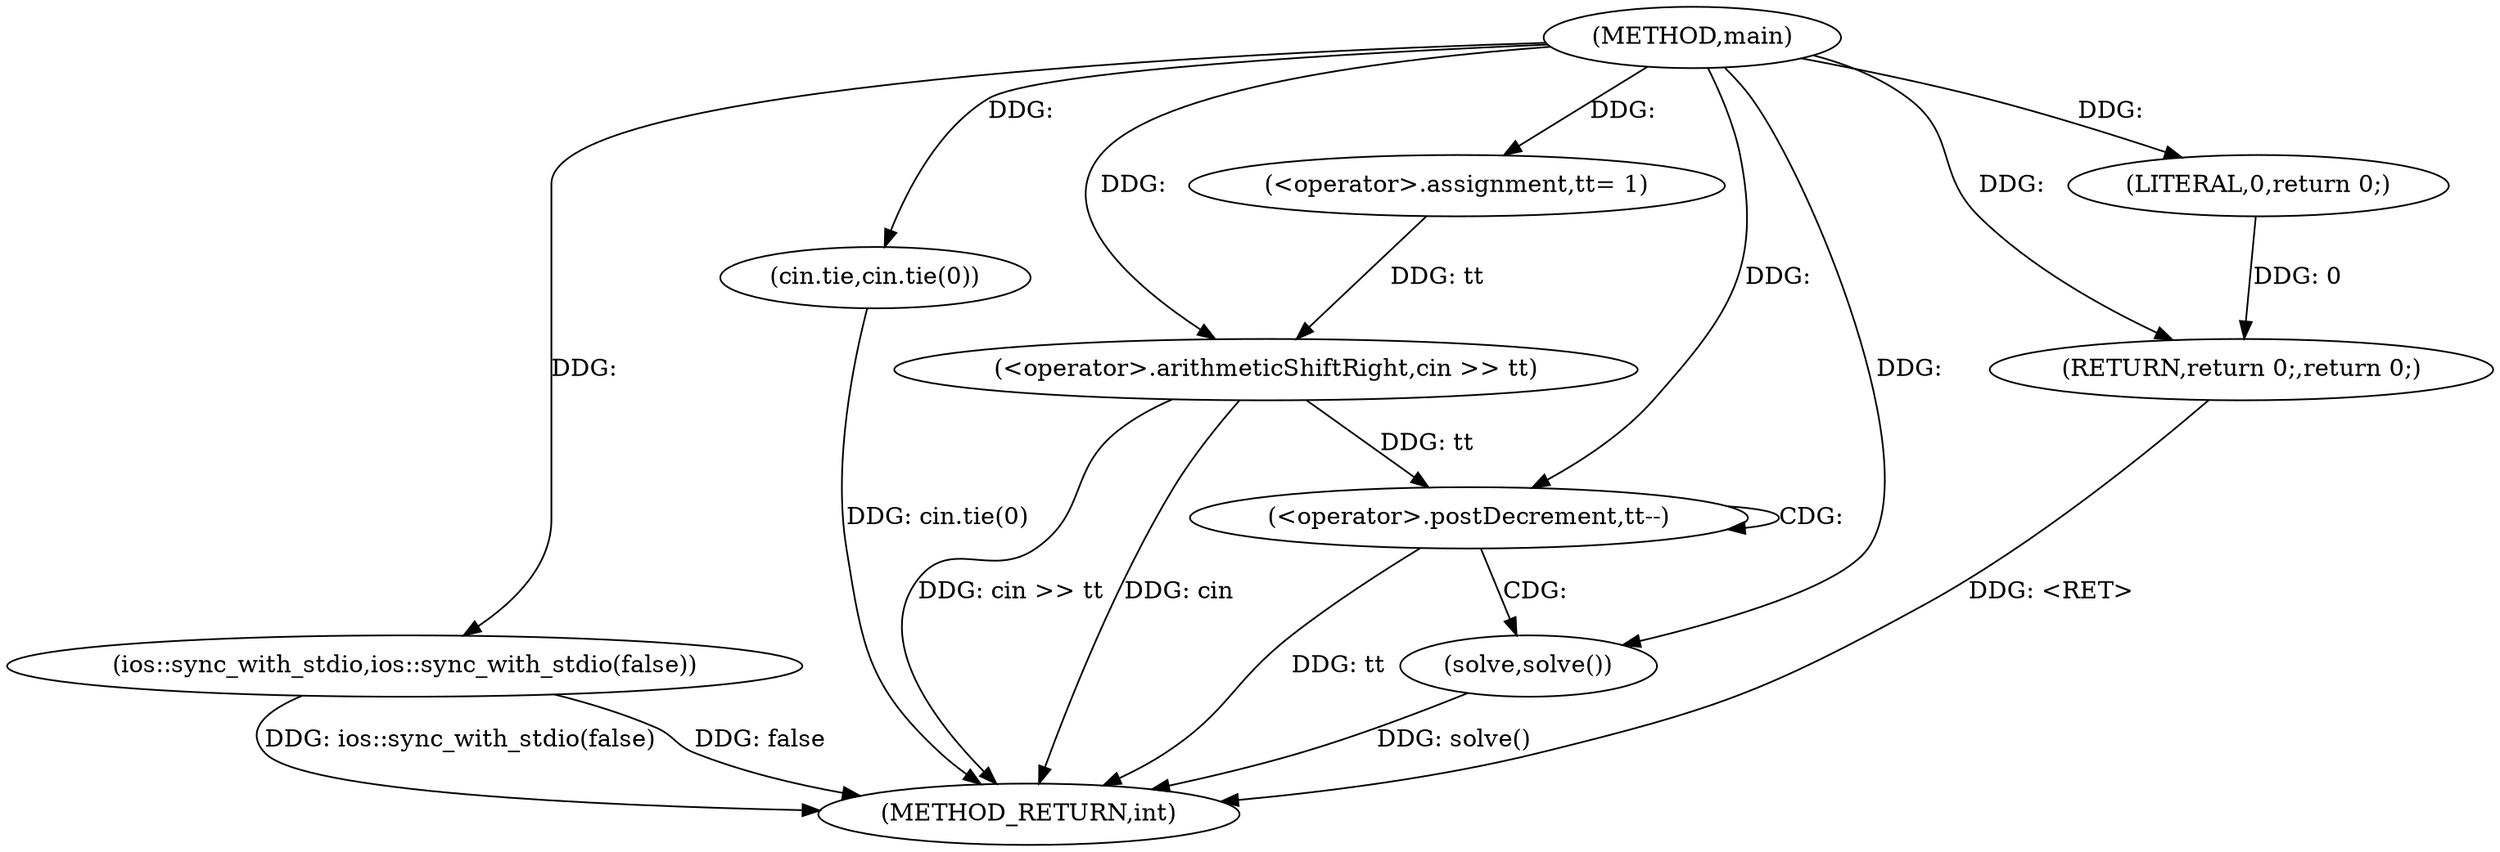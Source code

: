 digraph "main" {  
"1000471" [label = "(METHOD,main)" ]
"1000491" [label = "(METHOD_RETURN,int)" ]
"1000473" [label = "(ios::sync_with_stdio,ios::sync_with_stdio(false))" ]
"1000475" [label = "(cin.tie,cin.tie(0))" ]
"1000478" [label = "(<operator>.assignment,tt= 1)" ]
"1000481" [label = "(<operator>.arithmeticShiftRight,cin >> tt)" ]
"1000489" [label = "(RETURN,return 0;,return 0;)" ]
"1000485" [label = "(<operator>.postDecrement,tt--)" ]
"1000490" [label = "(LITERAL,0,return 0;)" ]
"1000488" [label = "(solve,solve())" ]
  "1000489" -> "1000491"  [ label = "DDG: <RET>"] 
  "1000473" -> "1000491"  [ label = "DDG: ios::sync_with_stdio(false)"] 
  "1000475" -> "1000491"  [ label = "DDG: cin.tie(0)"] 
  "1000481" -> "1000491"  [ label = "DDG: cin >> tt"] 
  "1000485" -> "1000491"  [ label = "DDG: tt"] 
  "1000488" -> "1000491"  [ label = "DDG: solve()"] 
  "1000473" -> "1000491"  [ label = "DDG: false"] 
  "1000481" -> "1000491"  [ label = "DDG: cin"] 
  "1000471" -> "1000478"  [ label = "DDG: "] 
  "1000490" -> "1000489"  [ label = "DDG: 0"] 
  "1000471" -> "1000489"  [ label = "DDG: "] 
  "1000471" -> "1000473"  [ label = "DDG: "] 
  "1000471" -> "1000475"  [ label = "DDG: "] 
  "1000471" -> "1000481"  [ label = "DDG: "] 
  "1000478" -> "1000481"  [ label = "DDG: tt"] 
  "1000471" -> "1000490"  [ label = "DDG: "] 
  "1000481" -> "1000485"  [ label = "DDG: tt"] 
  "1000471" -> "1000485"  [ label = "DDG: "] 
  "1000471" -> "1000488"  [ label = "DDG: "] 
  "1000485" -> "1000488"  [ label = "CDG: "] 
  "1000485" -> "1000485"  [ label = "CDG: "] 
}
